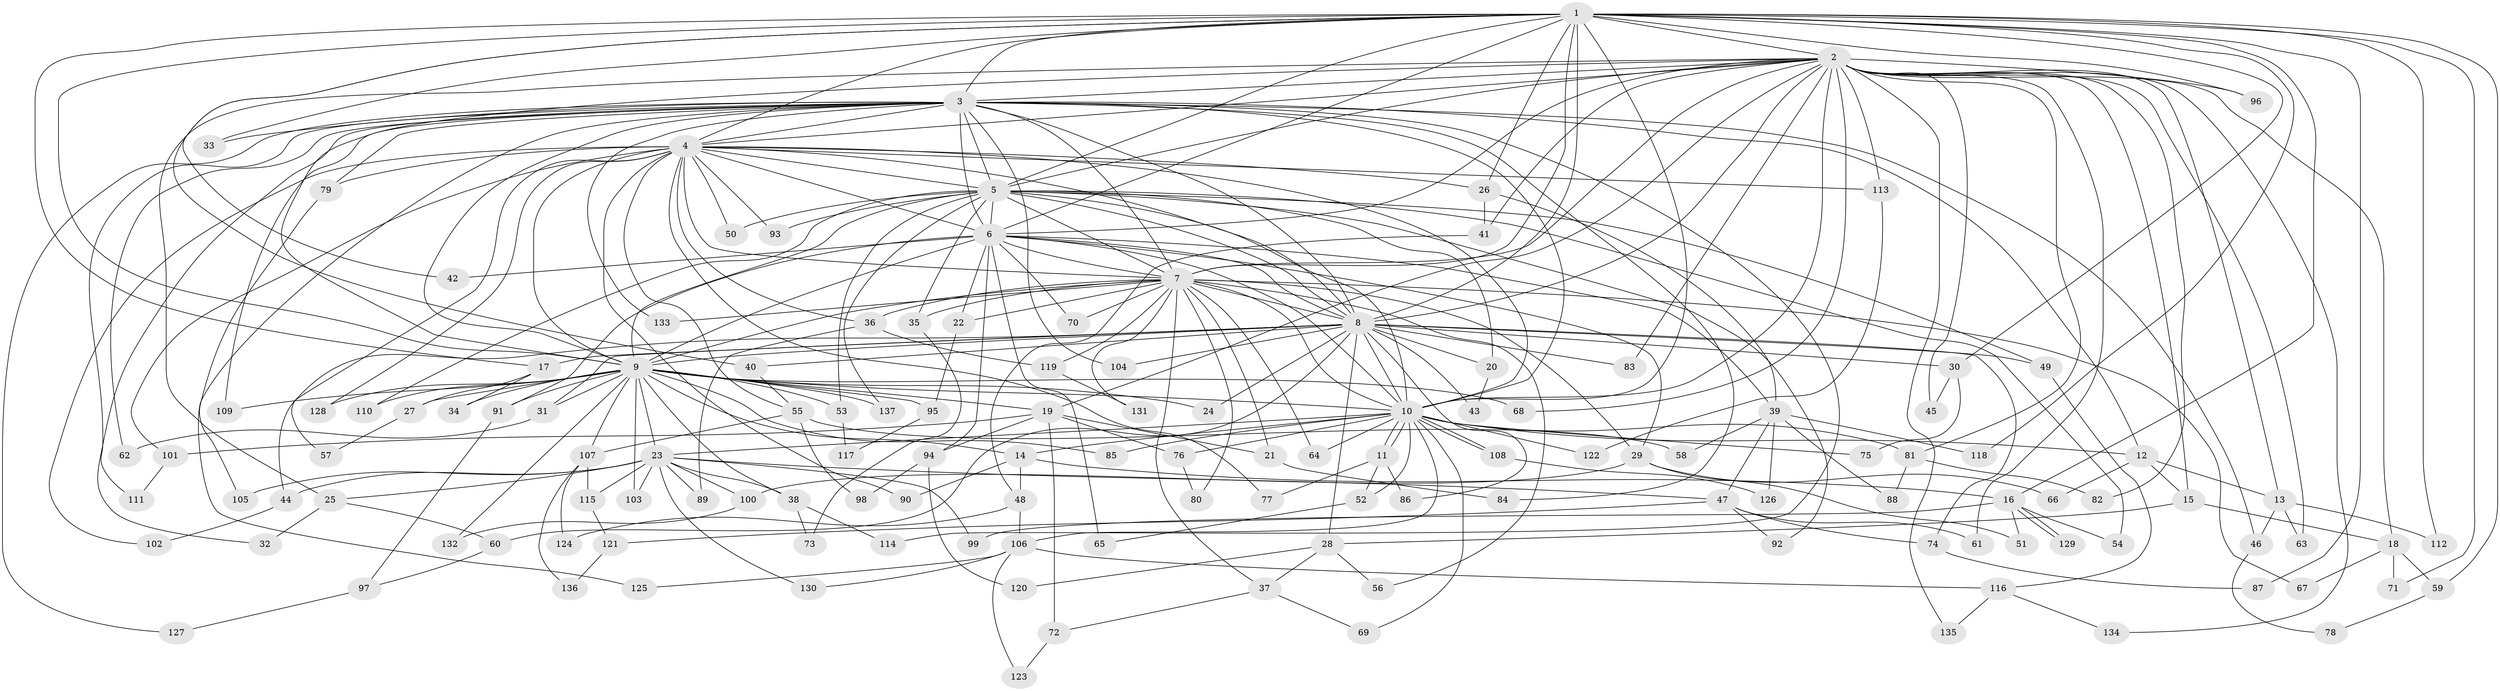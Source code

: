 // coarse degree distribution, {20: 0.043478260869565216, 2: 0.2753623188405797, 5: 0.11594202898550725, 3: 0.18840579710144928, 15: 0.028985507246376812, 6: 0.07246376811594203, 7: 0.028985507246376812, 4: 0.13043478260869565, 21: 0.043478260869565216, 8: 0.014492753623188406, 24: 0.014492753623188406, 12: 0.014492753623188406, 19: 0.014492753623188406, 1: 0.014492753623188406}
// Generated by graph-tools (version 1.1) at 2025/36/03/04/25 23:36:18]
// undirected, 137 vertices, 299 edges
graph export_dot {
  node [color=gray90,style=filled];
  1;
  2;
  3;
  4;
  5;
  6;
  7;
  8;
  9;
  10;
  11;
  12;
  13;
  14;
  15;
  16;
  17;
  18;
  19;
  20;
  21;
  22;
  23;
  24;
  25;
  26;
  27;
  28;
  29;
  30;
  31;
  32;
  33;
  34;
  35;
  36;
  37;
  38;
  39;
  40;
  41;
  42;
  43;
  44;
  45;
  46;
  47;
  48;
  49;
  50;
  51;
  52;
  53;
  54;
  55;
  56;
  57;
  58;
  59;
  60;
  61;
  62;
  63;
  64;
  65;
  66;
  67;
  68;
  69;
  70;
  71;
  72;
  73;
  74;
  75;
  76;
  77;
  78;
  79;
  80;
  81;
  82;
  83;
  84;
  85;
  86;
  87;
  88;
  89;
  90;
  91;
  92;
  93;
  94;
  95;
  96;
  97;
  98;
  99;
  100;
  101;
  102;
  103;
  104;
  105;
  106;
  107;
  108;
  109;
  110;
  111;
  112;
  113;
  114;
  115;
  116;
  117;
  118;
  119;
  120;
  121;
  122;
  123;
  124;
  125;
  126;
  127;
  128;
  129;
  130;
  131;
  132;
  133;
  134;
  135;
  136;
  137;
  1 -- 2;
  1 -- 3;
  1 -- 4;
  1 -- 5;
  1 -- 6;
  1 -- 7;
  1 -- 8;
  1 -- 9;
  1 -- 10;
  1 -- 16;
  1 -- 17;
  1 -- 26;
  1 -- 30;
  1 -- 33;
  1 -- 40;
  1 -- 42;
  1 -- 59;
  1 -- 71;
  1 -- 87;
  1 -- 96;
  1 -- 112;
  1 -- 118;
  2 -- 3;
  2 -- 4;
  2 -- 5;
  2 -- 6;
  2 -- 7;
  2 -- 8;
  2 -- 9;
  2 -- 10;
  2 -- 13;
  2 -- 15;
  2 -- 18;
  2 -- 19;
  2 -- 25;
  2 -- 41;
  2 -- 45;
  2 -- 61;
  2 -- 63;
  2 -- 68;
  2 -- 81;
  2 -- 82;
  2 -- 83;
  2 -- 96;
  2 -- 113;
  2 -- 134;
  2 -- 135;
  3 -- 4;
  3 -- 5;
  3 -- 6;
  3 -- 7;
  3 -- 8;
  3 -- 9;
  3 -- 10;
  3 -- 12;
  3 -- 32;
  3 -- 33;
  3 -- 46;
  3 -- 62;
  3 -- 79;
  3 -- 84;
  3 -- 104;
  3 -- 109;
  3 -- 111;
  3 -- 114;
  3 -- 125;
  3 -- 127;
  3 -- 133;
  4 -- 5;
  4 -- 6;
  4 -- 7;
  4 -- 8;
  4 -- 9;
  4 -- 10;
  4 -- 26;
  4 -- 36;
  4 -- 50;
  4 -- 55;
  4 -- 57;
  4 -- 77;
  4 -- 79;
  4 -- 90;
  4 -- 93;
  4 -- 101;
  4 -- 102;
  4 -- 113;
  4 -- 128;
  5 -- 6;
  5 -- 7;
  5 -- 8;
  5 -- 9;
  5 -- 10;
  5 -- 20;
  5 -- 35;
  5 -- 49;
  5 -- 50;
  5 -- 53;
  5 -- 54;
  5 -- 92;
  5 -- 93;
  5 -- 110;
  5 -- 137;
  6 -- 7;
  6 -- 8;
  6 -- 9;
  6 -- 10;
  6 -- 22;
  6 -- 29;
  6 -- 39;
  6 -- 42;
  6 -- 65;
  6 -- 70;
  6 -- 91;
  6 -- 94;
  7 -- 8;
  7 -- 9;
  7 -- 10;
  7 -- 21;
  7 -- 22;
  7 -- 29;
  7 -- 35;
  7 -- 36;
  7 -- 37;
  7 -- 56;
  7 -- 64;
  7 -- 67;
  7 -- 70;
  7 -- 80;
  7 -- 119;
  7 -- 131;
  7 -- 133;
  8 -- 9;
  8 -- 10;
  8 -- 17;
  8 -- 20;
  8 -- 24;
  8 -- 28;
  8 -- 30;
  8 -- 31;
  8 -- 40;
  8 -- 43;
  8 -- 44;
  8 -- 49;
  8 -- 60;
  8 -- 74;
  8 -- 83;
  8 -- 86;
  8 -- 104;
  9 -- 10;
  9 -- 14;
  9 -- 19;
  9 -- 23;
  9 -- 24;
  9 -- 27;
  9 -- 31;
  9 -- 34;
  9 -- 38;
  9 -- 53;
  9 -- 68;
  9 -- 85;
  9 -- 91;
  9 -- 95;
  9 -- 103;
  9 -- 107;
  9 -- 109;
  9 -- 110;
  9 -- 128;
  9 -- 132;
  9 -- 137;
  10 -- 11;
  10 -- 11;
  10 -- 12;
  10 -- 14;
  10 -- 23;
  10 -- 52;
  10 -- 64;
  10 -- 69;
  10 -- 75;
  10 -- 76;
  10 -- 81;
  10 -- 85;
  10 -- 106;
  10 -- 108;
  10 -- 108;
  10 -- 122;
  11 -- 52;
  11 -- 77;
  11 -- 86;
  12 -- 13;
  12 -- 15;
  12 -- 66;
  13 -- 46;
  13 -- 63;
  13 -- 112;
  14 -- 16;
  14 -- 48;
  14 -- 90;
  15 -- 18;
  15 -- 28;
  16 -- 51;
  16 -- 54;
  16 -- 99;
  16 -- 129;
  16 -- 129;
  17 -- 27;
  17 -- 34;
  18 -- 59;
  18 -- 67;
  18 -- 71;
  19 -- 21;
  19 -- 72;
  19 -- 76;
  19 -- 94;
  19 -- 101;
  20 -- 43;
  21 -- 84;
  22 -- 95;
  23 -- 25;
  23 -- 38;
  23 -- 44;
  23 -- 47;
  23 -- 89;
  23 -- 99;
  23 -- 100;
  23 -- 103;
  23 -- 105;
  23 -- 115;
  23 -- 130;
  25 -- 32;
  25 -- 60;
  26 -- 39;
  26 -- 41;
  27 -- 57;
  28 -- 37;
  28 -- 56;
  28 -- 120;
  29 -- 51;
  29 -- 66;
  29 -- 100;
  30 -- 45;
  30 -- 75;
  31 -- 62;
  35 -- 73;
  36 -- 89;
  36 -- 119;
  37 -- 69;
  37 -- 72;
  38 -- 73;
  38 -- 114;
  39 -- 47;
  39 -- 58;
  39 -- 88;
  39 -- 118;
  39 -- 126;
  40 -- 55;
  41 -- 48;
  44 -- 102;
  46 -- 78;
  47 -- 61;
  47 -- 74;
  47 -- 92;
  47 -- 121;
  48 -- 106;
  48 -- 124;
  49 -- 116;
  52 -- 65;
  53 -- 117;
  55 -- 58;
  55 -- 98;
  55 -- 107;
  59 -- 78;
  60 -- 97;
  72 -- 123;
  74 -- 87;
  76 -- 80;
  79 -- 105;
  81 -- 82;
  81 -- 88;
  91 -- 97;
  94 -- 98;
  94 -- 120;
  95 -- 117;
  97 -- 127;
  100 -- 132;
  101 -- 111;
  106 -- 116;
  106 -- 123;
  106 -- 125;
  106 -- 130;
  107 -- 115;
  107 -- 124;
  107 -- 136;
  108 -- 126;
  113 -- 122;
  115 -- 121;
  116 -- 134;
  116 -- 135;
  119 -- 131;
  121 -- 136;
}
